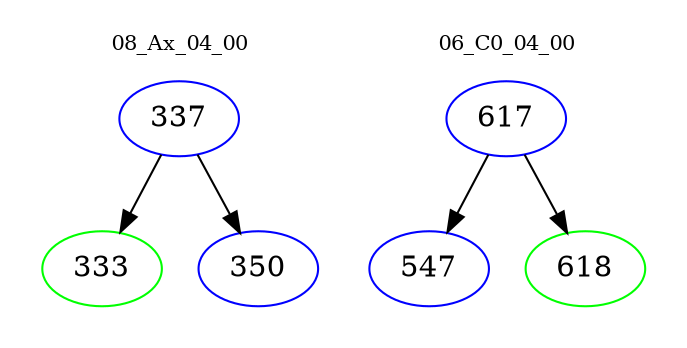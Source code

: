 digraph{
subgraph cluster_0 {
color = white
label = "08_Ax_04_00";
fontsize=10;
T0_337 [label="337", color="blue"]
T0_337 -> T0_333 [color="black"]
T0_333 [label="333", color="green"]
T0_337 -> T0_350 [color="black"]
T0_350 [label="350", color="blue"]
}
subgraph cluster_1 {
color = white
label = "06_C0_04_00";
fontsize=10;
T1_617 [label="617", color="blue"]
T1_617 -> T1_547 [color="black"]
T1_547 [label="547", color="blue"]
T1_617 -> T1_618 [color="black"]
T1_618 [label="618", color="green"]
}
}
